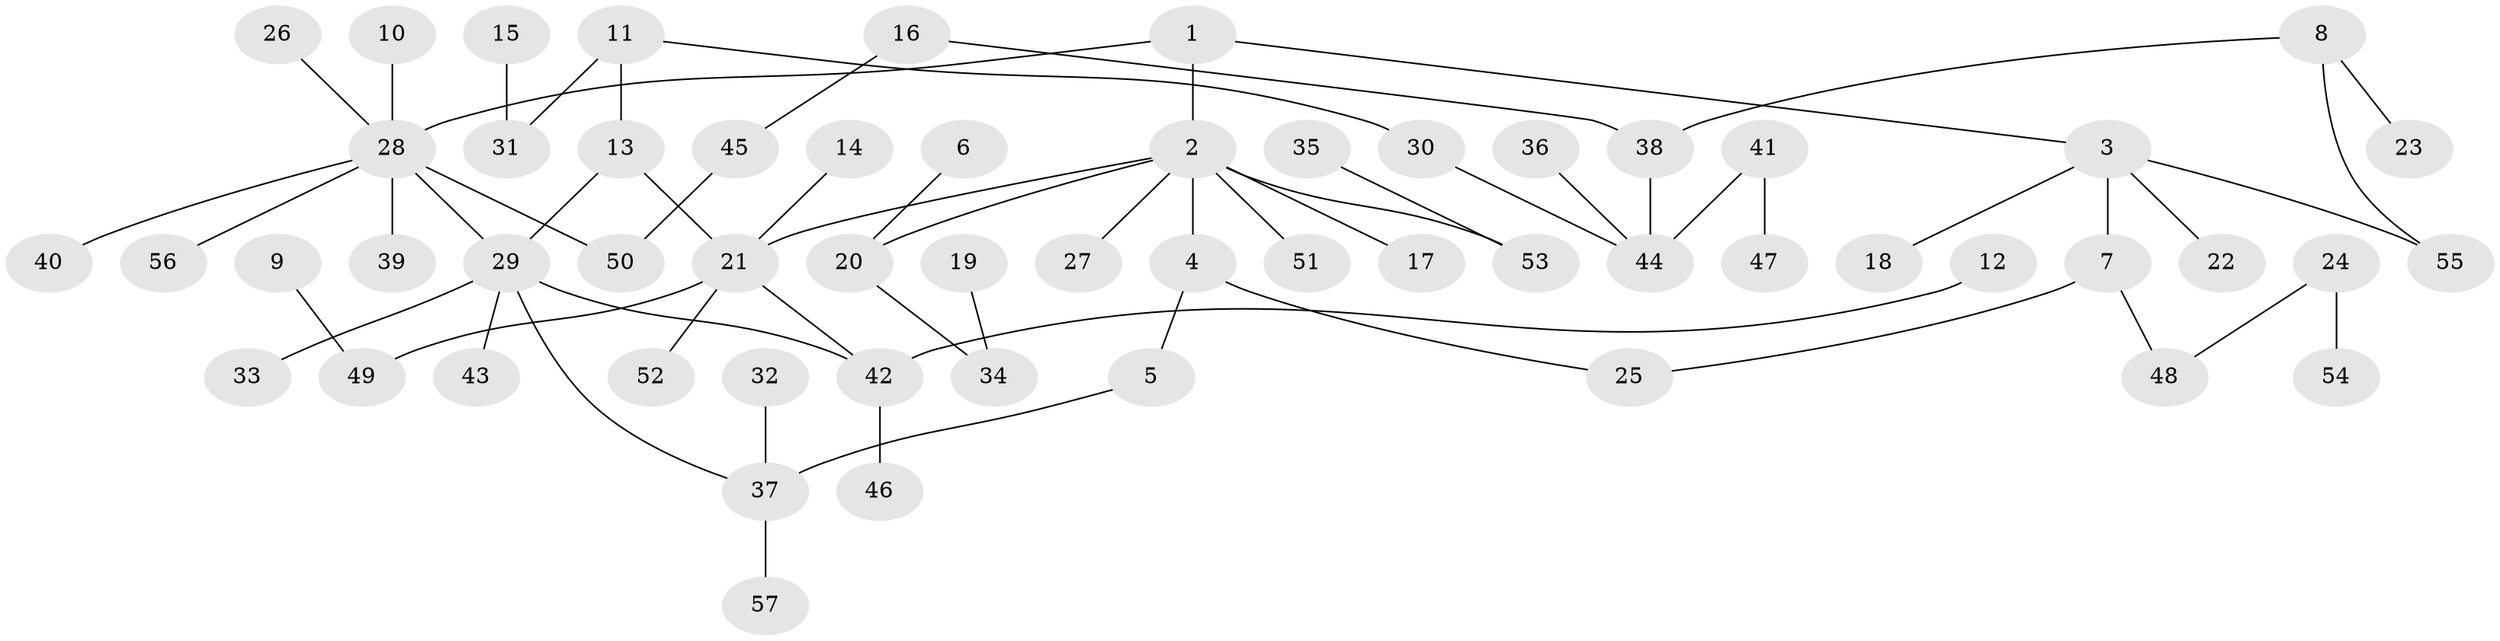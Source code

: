 // original degree distribution, {4: 0.07964601769911504, 3: 0.20353982300884957, 6: 0.008849557522123894, 2: 0.21238938053097345, 8: 0.008849557522123894, 1: 0.46017699115044247, 9: 0.008849557522123894, 5: 0.017699115044247787}
// Generated by graph-tools (version 1.1) at 2025/49/03/09/25 03:49:23]
// undirected, 57 vertices, 62 edges
graph export_dot {
graph [start="1"]
  node [color=gray90,style=filled];
  1;
  2;
  3;
  4;
  5;
  6;
  7;
  8;
  9;
  10;
  11;
  12;
  13;
  14;
  15;
  16;
  17;
  18;
  19;
  20;
  21;
  22;
  23;
  24;
  25;
  26;
  27;
  28;
  29;
  30;
  31;
  32;
  33;
  34;
  35;
  36;
  37;
  38;
  39;
  40;
  41;
  42;
  43;
  44;
  45;
  46;
  47;
  48;
  49;
  50;
  51;
  52;
  53;
  54;
  55;
  56;
  57;
  1 -- 2 [weight=1.0];
  1 -- 3 [weight=1.0];
  1 -- 28 [weight=1.0];
  2 -- 4 [weight=1.0];
  2 -- 17 [weight=1.0];
  2 -- 20 [weight=1.0];
  2 -- 21 [weight=1.0];
  2 -- 27 [weight=1.0];
  2 -- 51 [weight=1.0];
  2 -- 53 [weight=1.0];
  3 -- 7 [weight=1.0];
  3 -- 18 [weight=1.0];
  3 -- 22 [weight=1.0];
  3 -- 55 [weight=1.0];
  4 -- 5 [weight=1.0];
  4 -- 25 [weight=1.0];
  5 -- 37 [weight=1.0];
  6 -- 20 [weight=1.0];
  7 -- 25 [weight=1.0];
  7 -- 48 [weight=1.0];
  8 -- 23 [weight=1.0];
  8 -- 38 [weight=1.0];
  8 -- 55 [weight=1.0];
  9 -- 49 [weight=1.0];
  10 -- 28 [weight=1.0];
  11 -- 13 [weight=1.0];
  11 -- 30 [weight=1.0];
  11 -- 31 [weight=1.0];
  12 -- 42 [weight=1.0];
  13 -- 21 [weight=1.0];
  13 -- 29 [weight=1.0];
  14 -- 21 [weight=1.0];
  15 -- 31 [weight=1.0];
  16 -- 38 [weight=1.0];
  16 -- 45 [weight=1.0];
  19 -- 34 [weight=1.0];
  20 -- 34 [weight=1.0];
  21 -- 42 [weight=1.0];
  21 -- 49 [weight=1.0];
  21 -- 52 [weight=1.0];
  24 -- 48 [weight=1.0];
  24 -- 54 [weight=1.0];
  26 -- 28 [weight=1.0];
  28 -- 29 [weight=1.0];
  28 -- 39 [weight=1.0];
  28 -- 40 [weight=1.0];
  28 -- 50 [weight=1.0];
  28 -- 56 [weight=1.0];
  29 -- 33 [weight=1.0];
  29 -- 37 [weight=1.0];
  29 -- 42 [weight=1.0];
  29 -- 43 [weight=1.0];
  30 -- 44 [weight=1.0];
  32 -- 37 [weight=1.0];
  35 -- 53 [weight=1.0];
  36 -- 44 [weight=1.0];
  37 -- 57 [weight=1.0];
  38 -- 44 [weight=1.0];
  41 -- 44 [weight=2.0];
  41 -- 47 [weight=1.0];
  42 -- 46 [weight=1.0];
  45 -- 50 [weight=1.0];
}
